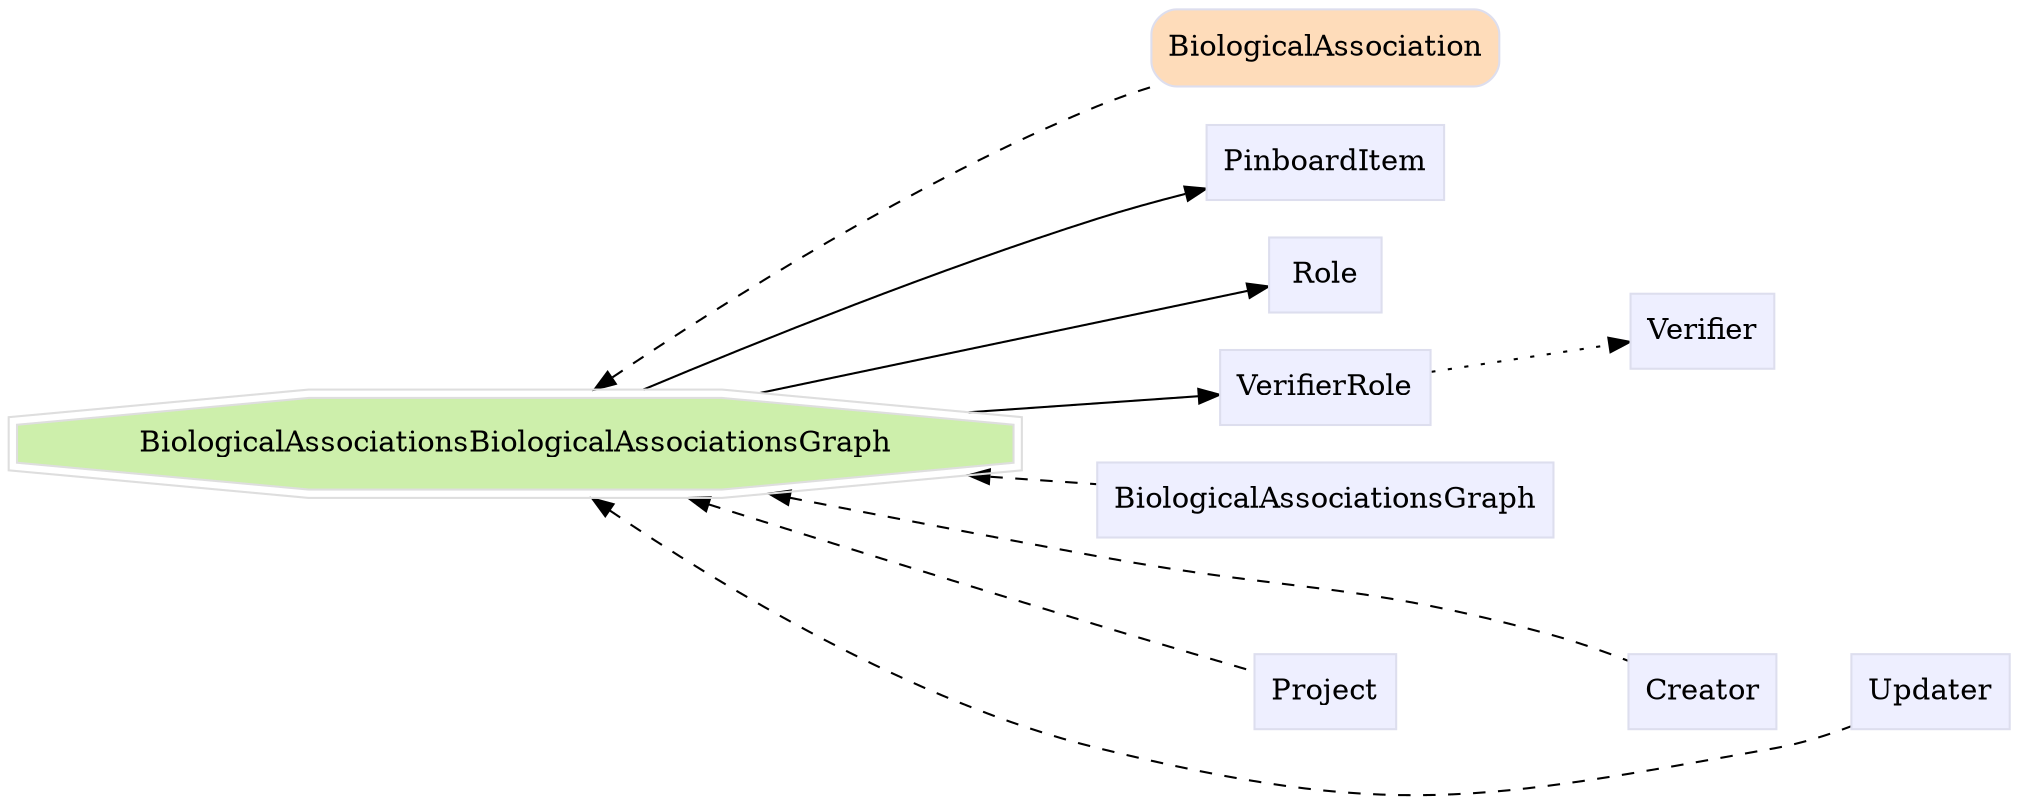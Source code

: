 digraph BiologicalAssociationsBiologicalAssociationsGraph {
	graph [bb="0,0,832.5,375.44",
		label="",
		outputorder=edgesfirst,
		rankdir=LR
	];
	node [label="\N"];
	subgraph annotator_cluster {
		graph [rank=min];
	}
	subgraph core {
		BiologicalAssociation	[color="#dddeee",
			fillcolor="#fedcba",
			group=core,
			height=0.51389,
			href="/develop/Data/models.html#biological-association",
			label=BiologicalAssociation,
			pos="555.5,356.94",
			shape=Mrecord,
			style=filled,
			target=_top,
			width=1.9028];
	}
	subgraph supporting {
		BiologicalAssociationsBiologicalAssociationsGraph	[color="#dedede",
			fillcolor="#cdefab",
			group=target,
			height=0.61111,
			href="/develop/Data/models.html#biological-associations-biological-associations-graph",
			label=BiologicalAssociationsBiologicalAssociationsGraph,
			pos="215.75,166.94",
			shape=doubleoctagon,
			style=filled,
			target=_top,
			width=5.9931];
		PinboardItem	[color="#dddeee",
			fillcolor="#eeefff",
			group=supporting,
			height=0.5,
			href="/develop/Data/models.html#pinboard-item",
			label=PinboardItem,
			pos="555.5,301.94",
			shape=box,
			style=filled,
			target=_top,
			width=1.2639];
		Role	[color="#dddeee",
			fillcolor="#eeefff",
			group=supporting,
			height=0.5,
			href="/develop/Data/models.html#role",
			label=Role,
			pos="555.5,247.94",
			shape=box,
			style=filled,
			target=_top,
			width=0.75];
		VerifierRole	[color="#dddeee",
			fillcolor="#eeefff",
			group=supporting,
			height=0.5,
			href="/develop/Data/models.html#verifier-role",
			label=VerifierRole,
			pos="555.5,193.94",
			shape=box,
			style=filled,
			target=_top,
			width=1.1528];
		Verifier	[color="#dddeee",
			fillcolor="#eeefff",
			group=supporting,
			height=0.5,
			href="/develop/Data/models.html#verifier",
			label=Verifier,
			pos="708,220.94",
			shape=box,
			style=filled,
			target=_top,
			width=0.79167];
		BiologicalAssociationsGraph	[color="#dddeee",
			fillcolor="#eeefff",
			group=supporting,
			height=0.5,
			href="/develop/Data/models.html#biological-associations-graph",
			label=BiologicalAssociationsGraph,
			pos="555.5,139.94",
			shape=box,
			style=filled,
			target=_top,
			width=2.4444];
		Creator	[color="#dddeee",
			fillcolor="#eeefff",
			group=supporting,
			height=0.5,
			href="/develop/Data/models.html#creator",
			label=Creator,
			pos="708,47.937",
			shape=box,
			style=filled,
			target=_top,
			width=0.79167];
		Project	[color="#dddeee",
			fillcolor="#eeefff",
			group=supporting,
			height=0.5,
			href="/develop/Data/models.html#project",
			label=Project,
			pos="555.5,47.937",
			shape=box,
			style=filled,
			target=_top,
			width=0.76389];
		Updater	[color="#dddeee",
			fillcolor="#eeefff",
			group=supporting,
			height=0.5,
			href="/develop/Data/models.html#updater",
			label=Updater,
			pos="802.5,47.937",
			shape=box,
			style=filled,
			target=_top,
			width=0.83333];
	}
	BiologicalAssociationsBiologicalAssociationsGraph -> BiologicalAssociation	[dir=back,
		pos="s,245.38,189.04 253.48,195.1 300.81,230.32 386.65,290.63 467.5,328.94 475.1,332.54 483.28,335.85 491.48,338.83",
		style=dashed];
	BiologicalAssociationsBiologicalAssociationsGraph -> PinboardItem	[pos="e,509.94,289.1 263.75,188.95 313.69,211.93 395.25,248.25 467.5,274.94 477.95,278.8 489.24,282.58 500.11,286.03"];
	BiologicalAssociationsBiologicalAssociationsGraph -> Role	[pos="e,528.48,241.7 307.26,188.64 376.58,205.27 468.54,227.32 518.49,239.3"];
	BiologicalAssociationsBiologicalAssociationsGraph -> VerifierRole	[pos="e,513.94,190.69 395.02,181.19 435.03,184.39 474.32,187.53 503.9,189.89"];
	BiologicalAssociationsBiologicalAssociationsGraph -> BiologicalAssociationsGraph	[dir=back,
		pos="s,395.02,152.69 405.28,151.87 426.81,150.15 447.9,148.46 467.14,146.92",
		style=dashed];
	BiologicalAssociationsBiologicalAssociationsGraph -> Creator	[dir=back,
		pos="s,314.64,145.86 324.73,143.69 450.84,116.54 642.53,75.245 643.5,74.937 655.49,71.134 668.33,65.908 679.3,61.067",
		style=dashed];
	BiologicalAssociationsBiologicalAssociationsGraph -> Project	[dir=back,
		pos="s,279.49,144.83 289.33,141.37 364.13,115.01 476.8,75.314 527.77,57.355",
		style=dashed];
	BiologicalAssociationsBiologicalAssociationsGraph -> Updater	[dir=back,
		pos="s,243.51,144.8 251.65,138.43 297.75,102.81 383.03,43.738 467.5,20.937 582.93,-10.218 619.26,-2.4453 736.5,20.937 748.61,23.351 761.28,\
28.063 772.18,32.884",
		style=dashed];
	Role -> Verifier	[pos="e,679.31,225.91 582.72,243.23 606.69,238.93 642.42,232.52 669.42,227.68",
		style=invis];
	VerifierRole -> Verifier	[pos="e,679.1,215.93 597.23,201.24 619.63,205.26 647.23,210.21 669.15,214.15",
		style=dotted];
	Creator -> Updater	[pos="e,772.34,47.937 736.51,47.937 744.53,47.937 753.46,47.937 762.08,47.937",
		style=invis];
	Project -> Creator	[pos="e,679.44,47.937 583.06,47.937 606.98,47.937 642.39,47.937 669.24,47.937",
		style=invis];
}
